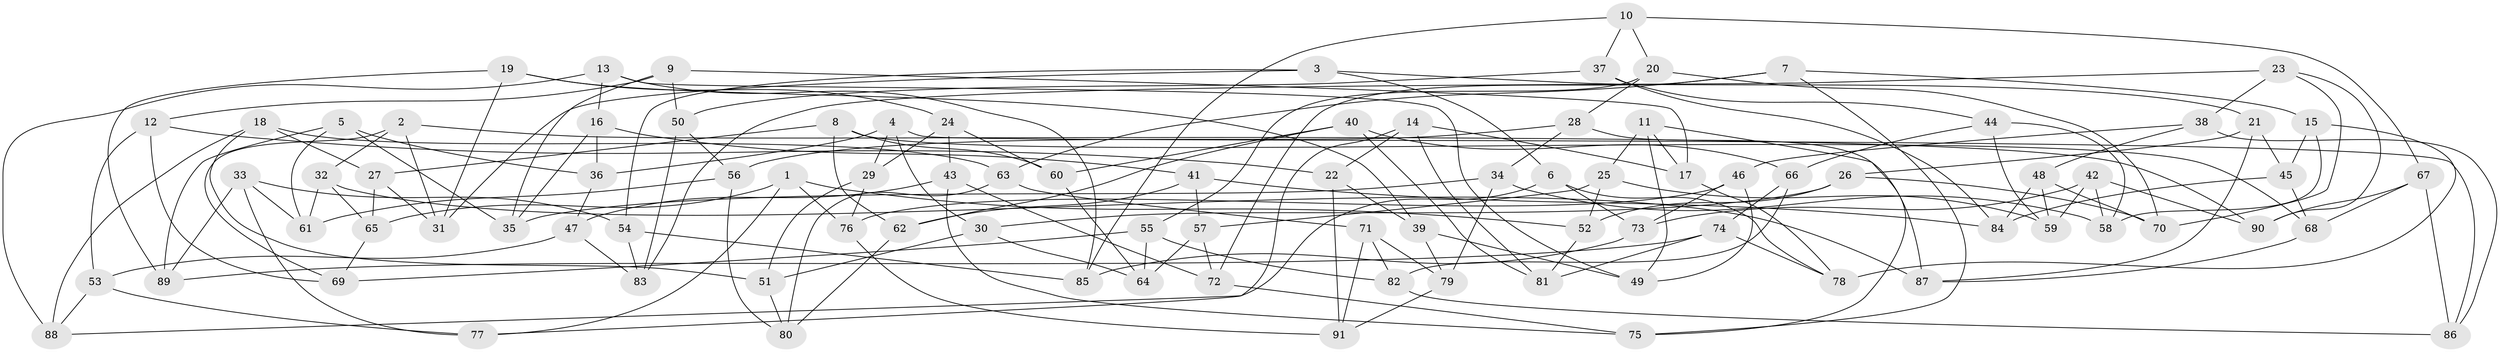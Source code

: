 // Generated by graph-tools (version 1.1) at 2025/50/03/09/25 03:50:44]
// undirected, 91 vertices, 182 edges
graph export_dot {
graph [start="1"]
  node [color=gray90,style=filled];
  1;
  2;
  3;
  4;
  5;
  6;
  7;
  8;
  9;
  10;
  11;
  12;
  13;
  14;
  15;
  16;
  17;
  18;
  19;
  20;
  21;
  22;
  23;
  24;
  25;
  26;
  27;
  28;
  29;
  30;
  31;
  32;
  33;
  34;
  35;
  36;
  37;
  38;
  39;
  40;
  41;
  42;
  43;
  44;
  45;
  46;
  47;
  48;
  49;
  50;
  51;
  52;
  53;
  54;
  55;
  56;
  57;
  58;
  59;
  60;
  61;
  62;
  63;
  64;
  65;
  66;
  67;
  68;
  69;
  70;
  71;
  72;
  73;
  74;
  75;
  76;
  77;
  78;
  79;
  80;
  81;
  82;
  83;
  84;
  85;
  86;
  87;
  88;
  89;
  90;
  91;
  1 -- 76;
  1 -- 52;
  1 -- 77;
  1 -- 65;
  2 -- 90;
  2 -- 31;
  2 -- 69;
  2 -- 32;
  3 -- 54;
  3 -- 31;
  3 -- 21;
  3 -- 6;
  4 -- 36;
  4 -- 30;
  4 -- 86;
  4 -- 29;
  5 -- 61;
  5 -- 89;
  5 -- 36;
  5 -- 35;
  6 -- 78;
  6 -- 88;
  6 -- 73;
  7 -- 72;
  7 -- 15;
  7 -- 75;
  7 -- 63;
  8 -- 68;
  8 -- 62;
  8 -- 60;
  8 -- 27;
  9 -- 35;
  9 -- 50;
  9 -- 12;
  9 -- 17;
  10 -- 20;
  10 -- 85;
  10 -- 37;
  10 -- 67;
  11 -- 75;
  11 -- 17;
  11 -- 25;
  11 -- 49;
  12 -- 69;
  12 -- 53;
  12 -- 22;
  13 -- 85;
  13 -- 49;
  13 -- 16;
  13 -- 88;
  14 -- 17;
  14 -- 81;
  14 -- 77;
  14 -- 22;
  15 -- 78;
  15 -- 58;
  15 -- 45;
  16 -- 41;
  16 -- 36;
  16 -- 35;
  17 -- 78;
  18 -- 27;
  18 -- 63;
  18 -- 88;
  18 -- 51;
  19 -- 89;
  19 -- 24;
  19 -- 39;
  19 -- 31;
  20 -- 28;
  20 -- 55;
  20 -- 70;
  21 -- 87;
  21 -- 26;
  21 -- 45;
  22 -- 91;
  22 -- 39;
  23 -- 38;
  23 -- 83;
  23 -- 90;
  23 -- 70;
  24 -- 60;
  24 -- 43;
  24 -- 29;
  25 -- 59;
  25 -- 57;
  25 -- 52;
  26 -- 70;
  26 -- 52;
  26 -- 30;
  27 -- 65;
  27 -- 31;
  28 -- 56;
  28 -- 87;
  28 -- 34;
  29 -- 51;
  29 -- 76;
  30 -- 64;
  30 -- 51;
  32 -- 87;
  32 -- 65;
  32 -- 61;
  33 -- 77;
  33 -- 54;
  33 -- 61;
  33 -- 89;
  34 -- 58;
  34 -- 79;
  34 -- 35;
  36 -- 47;
  37 -- 44;
  37 -- 84;
  37 -- 50;
  38 -- 48;
  38 -- 86;
  38 -- 46;
  39 -- 79;
  39 -- 49;
  40 -- 66;
  40 -- 81;
  40 -- 62;
  40 -- 60;
  41 -- 57;
  41 -- 84;
  41 -- 62;
  42 -- 59;
  42 -- 58;
  42 -- 90;
  42 -- 73;
  43 -- 72;
  43 -- 47;
  43 -- 75;
  44 -- 59;
  44 -- 66;
  44 -- 58;
  45 -- 84;
  45 -- 68;
  46 -- 49;
  46 -- 73;
  46 -- 76;
  47 -- 53;
  47 -- 83;
  48 -- 84;
  48 -- 70;
  48 -- 59;
  50 -- 56;
  50 -- 83;
  51 -- 80;
  52 -- 81;
  53 -- 88;
  53 -- 77;
  54 -- 83;
  54 -- 85;
  55 -- 69;
  55 -- 64;
  55 -- 82;
  56 -- 80;
  56 -- 61;
  57 -- 72;
  57 -- 64;
  60 -- 64;
  62 -- 80;
  63 -- 71;
  63 -- 80;
  65 -- 69;
  66 -- 74;
  66 -- 82;
  67 -- 68;
  67 -- 86;
  67 -- 90;
  68 -- 87;
  71 -- 82;
  71 -- 79;
  71 -- 91;
  72 -- 75;
  73 -- 85;
  74 -- 81;
  74 -- 78;
  74 -- 89;
  76 -- 91;
  79 -- 91;
  82 -- 86;
}
